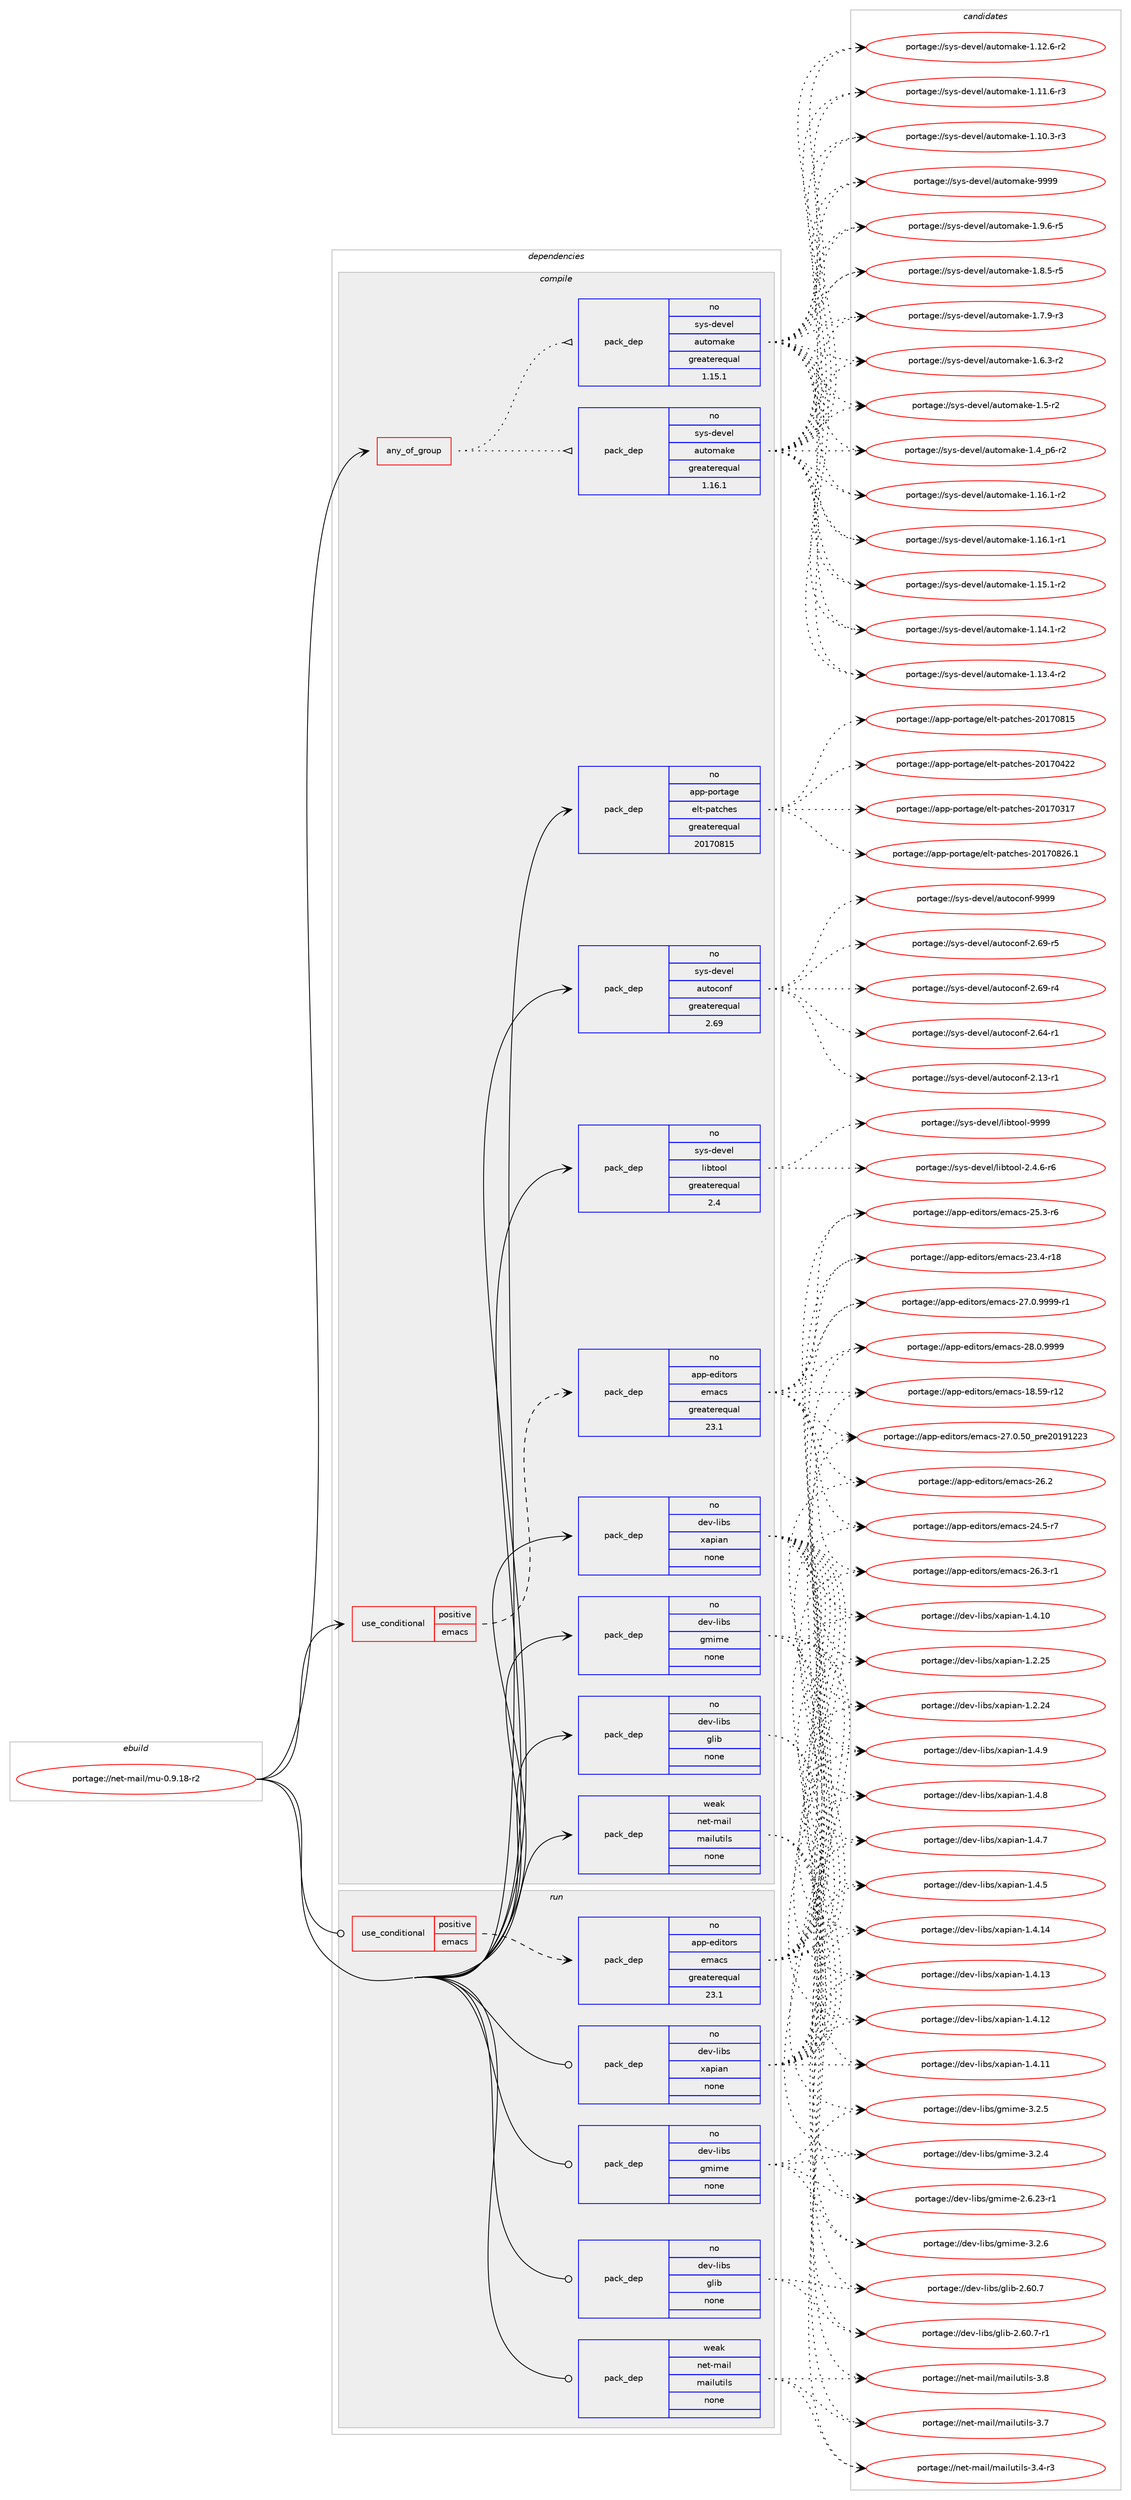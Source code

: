 digraph prolog {

# *************
# Graph options
# *************

newrank=true;
concentrate=true;
compound=true;
graph [rankdir=LR,fontname=Helvetica,fontsize=10,ranksep=1.5];#, ranksep=2.5, nodesep=0.2];
edge  [arrowhead=vee];
node  [fontname=Helvetica,fontsize=10];

# **********
# The ebuild
# **********

subgraph cluster_leftcol {
color=gray;
rank=same;
label=<<i>ebuild</i>>;
id [label="portage://net-mail/mu-0.9.18-r2", color=red, width=4, href="../net-mail/mu-0.9.18-r2.svg"];
}

# ****************
# The dependencies
# ****************

subgraph cluster_midcol {
color=gray;
label=<<i>dependencies</i>>;
subgraph cluster_compile {
fillcolor="#eeeeee";
style=filled;
label=<<i>compile</i>>;
subgraph any1944 {
dependency118069 [label=<<TABLE BORDER="0" CELLBORDER="1" CELLSPACING="0" CELLPADDING="4"><TR><TD CELLPADDING="10">any_of_group</TD></TR></TABLE>>, shape=none, color=red];subgraph pack91582 {
dependency118070 [label=<<TABLE BORDER="0" CELLBORDER="1" CELLSPACING="0" CELLPADDING="4" WIDTH="220"><TR><TD ROWSPAN="6" CELLPADDING="30">pack_dep</TD></TR><TR><TD WIDTH="110">no</TD></TR><TR><TD>sys-devel</TD></TR><TR><TD>automake</TD></TR><TR><TD>greaterequal</TD></TR><TR><TD>1.16.1</TD></TR></TABLE>>, shape=none, color=blue];
}
dependency118069:e -> dependency118070:w [weight=20,style="dotted",arrowhead="oinv"];
subgraph pack91583 {
dependency118071 [label=<<TABLE BORDER="0" CELLBORDER="1" CELLSPACING="0" CELLPADDING="4" WIDTH="220"><TR><TD ROWSPAN="6" CELLPADDING="30">pack_dep</TD></TR><TR><TD WIDTH="110">no</TD></TR><TR><TD>sys-devel</TD></TR><TR><TD>automake</TD></TR><TR><TD>greaterequal</TD></TR><TR><TD>1.15.1</TD></TR></TABLE>>, shape=none, color=blue];
}
dependency118069:e -> dependency118071:w [weight=20,style="dotted",arrowhead="oinv"];
}
id:e -> dependency118069:w [weight=20,style="solid",arrowhead="vee"];
subgraph cond24428 {
dependency118072 [label=<<TABLE BORDER="0" CELLBORDER="1" CELLSPACING="0" CELLPADDING="4"><TR><TD ROWSPAN="3" CELLPADDING="10">use_conditional</TD></TR><TR><TD>positive</TD></TR><TR><TD>emacs</TD></TR></TABLE>>, shape=none, color=red];
subgraph pack91584 {
dependency118073 [label=<<TABLE BORDER="0" CELLBORDER="1" CELLSPACING="0" CELLPADDING="4" WIDTH="220"><TR><TD ROWSPAN="6" CELLPADDING="30">pack_dep</TD></TR><TR><TD WIDTH="110">no</TD></TR><TR><TD>app-editors</TD></TR><TR><TD>emacs</TD></TR><TR><TD>greaterequal</TD></TR><TR><TD>23.1</TD></TR></TABLE>>, shape=none, color=blue];
}
dependency118072:e -> dependency118073:w [weight=20,style="dashed",arrowhead="vee"];
}
id:e -> dependency118072:w [weight=20,style="solid",arrowhead="vee"];
subgraph pack91585 {
dependency118074 [label=<<TABLE BORDER="0" CELLBORDER="1" CELLSPACING="0" CELLPADDING="4" WIDTH="220"><TR><TD ROWSPAN="6" CELLPADDING="30">pack_dep</TD></TR><TR><TD WIDTH="110">no</TD></TR><TR><TD>app-portage</TD></TR><TR><TD>elt-patches</TD></TR><TR><TD>greaterequal</TD></TR><TR><TD>20170815</TD></TR></TABLE>>, shape=none, color=blue];
}
id:e -> dependency118074:w [weight=20,style="solid",arrowhead="vee"];
subgraph pack91586 {
dependency118075 [label=<<TABLE BORDER="0" CELLBORDER="1" CELLSPACING="0" CELLPADDING="4" WIDTH="220"><TR><TD ROWSPAN="6" CELLPADDING="30">pack_dep</TD></TR><TR><TD WIDTH="110">no</TD></TR><TR><TD>dev-libs</TD></TR><TR><TD>glib</TD></TR><TR><TD>none</TD></TR><TR><TD></TD></TR></TABLE>>, shape=none, color=blue];
}
id:e -> dependency118075:w [weight=20,style="solid",arrowhead="vee"];
subgraph pack91587 {
dependency118076 [label=<<TABLE BORDER="0" CELLBORDER="1" CELLSPACING="0" CELLPADDING="4" WIDTH="220"><TR><TD ROWSPAN="6" CELLPADDING="30">pack_dep</TD></TR><TR><TD WIDTH="110">no</TD></TR><TR><TD>dev-libs</TD></TR><TR><TD>gmime</TD></TR><TR><TD>none</TD></TR><TR><TD></TD></TR></TABLE>>, shape=none, color=blue];
}
id:e -> dependency118076:w [weight=20,style="solid",arrowhead="vee"];
subgraph pack91588 {
dependency118077 [label=<<TABLE BORDER="0" CELLBORDER="1" CELLSPACING="0" CELLPADDING="4" WIDTH="220"><TR><TD ROWSPAN="6" CELLPADDING="30">pack_dep</TD></TR><TR><TD WIDTH="110">no</TD></TR><TR><TD>dev-libs</TD></TR><TR><TD>xapian</TD></TR><TR><TD>none</TD></TR><TR><TD></TD></TR></TABLE>>, shape=none, color=blue];
}
id:e -> dependency118077:w [weight=20,style="solid",arrowhead="vee"];
subgraph pack91589 {
dependency118078 [label=<<TABLE BORDER="0" CELLBORDER="1" CELLSPACING="0" CELLPADDING="4" WIDTH="220"><TR><TD ROWSPAN="6" CELLPADDING="30">pack_dep</TD></TR><TR><TD WIDTH="110">no</TD></TR><TR><TD>sys-devel</TD></TR><TR><TD>autoconf</TD></TR><TR><TD>greaterequal</TD></TR><TR><TD>2.69</TD></TR></TABLE>>, shape=none, color=blue];
}
id:e -> dependency118078:w [weight=20,style="solid",arrowhead="vee"];
subgraph pack91590 {
dependency118079 [label=<<TABLE BORDER="0" CELLBORDER="1" CELLSPACING="0" CELLPADDING="4" WIDTH="220"><TR><TD ROWSPAN="6" CELLPADDING="30">pack_dep</TD></TR><TR><TD WIDTH="110">no</TD></TR><TR><TD>sys-devel</TD></TR><TR><TD>libtool</TD></TR><TR><TD>greaterequal</TD></TR><TR><TD>2.4</TD></TR></TABLE>>, shape=none, color=blue];
}
id:e -> dependency118079:w [weight=20,style="solid",arrowhead="vee"];
subgraph pack91591 {
dependency118080 [label=<<TABLE BORDER="0" CELLBORDER="1" CELLSPACING="0" CELLPADDING="4" WIDTH="220"><TR><TD ROWSPAN="6" CELLPADDING="30">pack_dep</TD></TR><TR><TD WIDTH="110">weak</TD></TR><TR><TD>net-mail</TD></TR><TR><TD>mailutils</TD></TR><TR><TD>none</TD></TR><TR><TD></TD></TR></TABLE>>, shape=none, color=blue];
}
id:e -> dependency118080:w [weight=20,style="solid",arrowhead="vee"];
}
subgraph cluster_compileandrun {
fillcolor="#eeeeee";
style=filled;
label=<<i>compile and run</i>>;
}
subgraph cluster_run {
fillcolor="#eeeeee";
style=filled;
label=<<i>run</i>>;
subgraph cond24429 {
dependency118081 [label=<<TABLE BORDER="0" CELLBORDER="1" CELLSPACING="0" CELLPADDING="4"><TR><TD ROWSPAN="3" CELLPADDING="10">use_conditional</TD></TR><TR><TD>positive</TD></TR><TR><TD>emacs</TD></TR></TABLE>>, shape=none, color=red];
subgraph pack91592 {
dependency118082 [label=<<TABLE BORDER="0" CELLBORDER="1" CELLSPACING="0" CELLPADDING="4" WIDTH="220"><TR><TD ROWSPAN="6" CELLPADDING="30">pack_dep</TD></TR><TR><TD WIDTH="110">no</TD></TR><TR><TD>app-editors</TD></TR><TR><TD>emacs</TD></TR><TR><TD>greaterequal</TD></TR><TR><TD>23.1</TD></TR></TABLE>>, shape=none, color=blue];
}
dependency118081:e -> dependency118082:w [weight=20,style="dashed",arrowhead="vee"];
}
id:e -> dependency118081:w [weight=20,style="solid",arrowhead="odot"];
subgraph pack91593 {
dependency118083 [label=<<TABLE BORDER="0" CELLBORDER="1" CELLSPACING="0" CELLPADDING="4" WIDTH="220"><TR><TD ROWSPAN="6" CELLPADDING="30">pack_dep</TD></TR><TR><TD WIDTH="110">no</TD></TR><TR><TD>dev-libs</TD></TR><TR><TD>glib</TD></TR><TR><TD>none</TD></TR><TR><TD></TD></TR></TABLE>>, shape=none, color=blue];
}
id:e -> dependency118083:w [weight=20,style="solid",arrowhead="odot"];
subgraph pack91594 {
dependency118084 [label=<<TABLE BORDER="0" CELLBORDER="1" CELLSPACING="0" CELLPADDING="4" WIDTH="220"><TR><TD ROWSPAN="6" CELLPADDING="30">pack_dep</TD></TR><TR><TD WIDTH="110">no</TD></TR><TR><TD>dev-libs</TD></TR><TR><TD>gmime</TD></TR><TR><TD>none</TD></TR><TR><TD></TD></TR></TABLE>>, shape=none, color=blue];
}
id:e -> dependency118084:w [weight=20,style="solid",arrowhead="odot"];
subgraph pack91595 {
dependency118085 [label=<<TABLE BORDER="0" CELLBORDER="1" CELLSPACING="0" CELLPADDING="4" WIDTH="220"><TR><TD ROWSPAN="6" CELLPADDING="30">pack_dep</TD></TR><TR><TD WIDTH="110">no</TD></TR><TR><TD>dev-libs</TD></TR><TR><TD>xapian</TD></TR><TR><TD>none</TD></TR><TR><TD></TD></TR></TABLE>>, shape=none, color=blue];
}
id:e -> dependency118085:w [weight=20,style="solid",arrowhead="odot"];
subgraph pack91596 {
dependency118086 [label=<<TABLE BORDER="0" CELLBORDER="1" CELLSPACING="0" CELLPADDING="4" WIDTH="220"><TR><TD ROWSPAN="6" CELLPADDING="30">pack_dep</TD></TR><TR><TD WIDTH="110">weak</TD></TR><TR><TD>net-mail</TD></TR><TR><TD>mailutils</TD></TR><TR><TD>none</TD></TR><TR><TD></TD></TR></TABLE>>, shape=none, color=blue];
}
id:e -> dependency118086:w [weight=20,style="solid",arrowhead="odot"];
}
}

# **************
# The candidates
# **************

subgraph cluster_choices {
rank=same;
color=gray;
label=<<i>candidates</i>>;

subgraph choice91582 {
color=black;
nodesep=1;
choice115121115451001011181011084797117116111109971071014557575757 [label="portage://sys-devel/automake-9999", color=red, width=4,href="../sys-devel/automake-9999.svg"];
choice115121115451001011181011084797117116111109971071014549465746544511453 [label="portage://sys-devel/automake-1.9.6-r5", color=red, width=4,href="../sys-devel/automake-1.9.6-r5.svg"];
choice115121115451001011181011084797117116111109971071014549465646534511453 [label="portage://sys-devel/automake-1.8.5-r5", color=red, width=4,href="../sys-devel/automake-1.8.5-r5.svg"];
choice115121115451001011181011084797117116111109971071014549465546574511451 [label="portage://sys-devel/automake-1.7.9-r3", color=red, width=4,href="../sys-devel/automake-1.7.9-r3.svg"];
choice115121115451001011181011084797117116111109971071014549465446514511450 [label="portage://sys-devel/automake-1.6.3-r2", color=red, width=4,href="../sys-devel/automake-1.6.3-r2.svg"];
choice11512111545100101118101108479711711611110997107101454946534511450 [label="portage://sys-devel/automake-1.5-r2", color=red, width=4,href="../sys-devel/automake-1.5-r2.svg"];
choice115121115451001011181011084797117116111109971071014549465295112544511450 [label="portage://sys-devel/automake-1.4_p6-r2", color=red, width=4,href="../sys-devel/automake-1.4_p6-r2.svg"];
choice11512111545100101118101108479711711611110997107101454946495446494511450 [label="portage://sys-devel/automake-1.16.1-r2", color=red, width=4,href="../sys-devel/automake-1.16.1-r2.svg"];
choice11512111545100101118101108479711711611110997107101454946495446494511449 [label="portage://sys-devel/automake-1.16.1-r1", color=red, width=4,href="../sys-devel/automake-1.16.1-r1.svg"];
choice11512111545100101118101108479711711611110997107101454946495346494511450 [label="portage://sys-devel/automake-1.15.1-r2", color=red, width=4,href="../sys-devel/automake-1.15.1-r2.svg"];
choice11512111545100101118101108479711711611110997107101454946495246494511450 [label="portage://sys-devel/automake-1.14.1-r2", color=red, width=4,href="../sys-devel/automake-1.14.1-r2.svg"];
choice11512111545100101118101108479711711611110997107101454946495146524511450 [label="portage://sys-devel/automake-1.13.4-r2", color=red, width=4,href="../sys-devel/automake-1.13.4-r2.svg"];
choice11512111545100101118101108479711711611110997107101454946495046544511450 [label="portage://sys-devel/automake-1.12.6-r2", color=red, width=4,href="../sys-devel/automake-1.12.6-r2.svg"];
choice11512111545100101118101108479711711611110997107101454946494946544511451 [label="portage://sys-devel/automake-1.11.6-r3", color=red, width=4,href="../sys-devel/automake-1.11.6-r3.svg"];
choice11512111545100101118101108479711711611110997107101454946494846514511451 [label="portage://sys-devel/automake-1.10.3-r3", color=red, width=4,href="../sys-devel/automake-1.10.3-r3.svg"];
dependency118070:e -> choice115121115451001011181011084797117116111109971071014557575757:w [style=dotted,weight="100"];
dependency118070:e -> choice115121115451001011181011084797117116111109971071014549465746544511453:w [style=dotted,weight="100"];
dependency118070:e -> choice115121115451001011181011084797117116111109971071014549465646534511453:w [style=dotted,weight="100"];
dependency118070:e -> choice115121115451001011181011084797117116111109971071014549465546574511451:w [style=dotted,weight="100"];
dependency118070:e -> choice115121115451001011181011084797117116111109971071014549465446514511450:w [style=dotted,weight="100"];
dependency118070:e -> choice11512111545100101118101108479711711611110997107101454946534511450:w [style=dotted,weight="100"];
dependency118070:e -> choice115121115451001011181011084797117116111109971071014549465295112544511450:w [style=dotted,weight="100"];
dependency118070:e -> choice11512111545100101118101108479711711611110997107101454946495446494511450:w [style=dotted,weight="100"];
dependency118070:e -> choice11512111545100101118101108479711711611110997107101454946495446494511449:w [style=dotted,weight="100"];
dependency118070:e -> choice11512111545100101118101108479711711611110997107101454946495346494511450:w [style=dotted,weight="100"];
dependency118070:e -> choice11512111545100101118101108479711711611110997107101454946495246494511450:w [style=dotted,weight="100"];
dependency118070:e -> choice11512111545100101118101108479711711611110997107101454946495146524511450:w [style=dotted,weight="100"];
dependency118070:e -> choice11512111545100101118101108479711711611110997107101454946495046544511450:w [style=dotted,weight="100"];
dependency118070:e -> choice11512111545100101118101108479711711611110997107101454946494946544511451:w [style=dotted,weight="100"];
dependency118070:e -> choice11512111545100101118101108479711711611110997107101454946494846514511451:w [style=dotted,weight="100"];
}
subgraph choice91583 {
color=black;
nodesep=1;
choice115121115451001011181011084797117116111109971071014557575757 [label="portage://sys-devel/automake-9999", color=red, width=4,href="../sys-devel/automake-9999.svg"];
choice115121115451001011181011084797117116111109971071014549465746544511453 [label="portage://sys-devel/automake-1.9.6-r5", color=red, width=4,href="../sys-devel/automake-1.9.6-r5.svg"];
choice115121115451001011181011084797117116111109971071014549465646534511453 [label="portage://sys-devel/automake-1.8.5-r5", color=red, width=4,href="../sys-devel/automake-1.8.5-r5.svg"];
choice115121115451001011181011084797117116111109971071014549465546574511451 [label="portage://sys-devel/automake-1.7.9-r3", color=red, width=4,href="../sys-devel/automake-1.7.9-r3.svg"];
choice115121115451001011181011084797117116111109971071014549465446514511450 [label="portage://sys-devel/automake-1.6.3-r2", color=red, width=4,href="../sys-devel/automake-1.6.3-r2.svg"];
choice11512111545100101118101108479711711611110997107101454946534511450 [label="portage://sys-devel/automake-1.5-r2", color=red, width=4,href="../sys-devel/automake-1.5-r2.svg"];
choice115121115451001011181011084797117116111109971071014549465295112544511450 [label="portage://sys-devel/automake-1.4_p6-r2", color=red, width=4,href="../sys-devel/automake-1.4_p6-r2.svg"];
choice11512111545100101118101108479711711611110997107101454946495446494511450 [label="portage://sys-devel/automake-1.16.1-r2", color=red, width=4,href="../sys-devel/automake-1.16.1-r2.svg"];
choice11512111545100101118101108479711711611110997107101454946495446494511449 [label="portage://sys-devel/automake-1.16.1-r1", color=red, width=4,href="../sys-devel/automake-1.16.1-r1.svg"];
choice11512111545100101118101108479711711611110997107101454946495346494511450 [label="portage://sys-devel/automake-1.15.1-r2", color=red, width=4,href="../sys-devel/automake-1.15.1-r2.svg"];
choice11512111545100101118101108479711711611110997107101454946495246494511450 [label="portage://sys-devel/automake-1.14.1-r2", color=red, width=4,href="../sys-devel/automake-1.14.1-r2.svg"];
choice11512111545100101118101108479711711611110997107101454946495146524511450 [label="portage://sys-devel/automake-1.13.4-r2", color=red, width=4,href="../sys-devel/automake-1.13.4-r2.svg"];
choice11512111545100101118101108479711711611110997107101454946495046544511450 [label="portage://sys-devel/automake-1.12.6-r2", color=red, width=4,href="../sys-devel/automake-1.12.6-r2.svg"];
choice11512111545100101118101108479711711611110997107101454946494946544511451 [label="portage://sys-devel/automake-1.11.6-r3", color=red, width=4,href="../sys-devel/automake-1.11.6-r3.svg"];
choice11512111545100101118101108479711711611110997107101454946494846514511451 [label="portage://sys-devel/automake-1.10.3-r3", color=red, width=4,href="../sys-devel/automake-1.10.3-r3.svg"];
dependency118071:e -> choice115121115451001011181011084797117116111109971071014557575757:w [style=dotted,weight="100"];
dependency118071:e -> choice115121115451001011181011084797117116111109971071014549465746544511453:w [style=dotted,weight="100"];
dependency118071:e -> choice115121115451001011181011084797117116111109971071014549465646534511453:w [style=dotted,weight="100"];
dependency118071:e -> choice115121115451001011181011084797117116111109971071014549465546574511451:w [style=dotted,weight="100"];
dependency118071:e -> choice115121115451001011181011084797117116111109971071014549465446514511450:w [style=dotted,weight="100"];
dependency118071:e -> choice11512111545100101118101108479711711611110997107101454946534511450:w [style=dotted,weight="100"];
dependency118071:e -> choice115121115451001011181011084797117116111109971071014549465295112544511450:w [style=dotted,weight="100"];
dependency118071:e -> choice11512111545100101118101108479711711611110997107101454946495446494511450:w [style=dotted,weight="100"];
dependency118071:e -> choice11512111545100101118101108479711711611110997107101454946495446494511449:w [style=dotted,weight="100"];
dependency118071:e -> choice11512111545100101118101108479711711611110997107101454946495346494511450:w [style=dotted,weight="100"];
dependency118071:e -> choice11512111545100101118101108479711711611110997107101454946495246494511450:w [style=dotted,weight="100"];
dependency118071:e -> choice11512111545100101118101108479711711611110997107101454946495146524511450:w [style=dotted,weight="100"];
dependency118071:e -> choice11512111545100101118101108479711711611110997107101454946495046544511450:w [style=dotted,weight="100"];
dependency118071:e -> choice11512111545100101118101108479711711611110997107101454946494946544511451:w [style=dotted,weight="100"];
dependency118071:e -> choice11512111545100101118101108479711711611110997107101454946494846514511451:w [style=dotted,weight="100"];
}
subgraph choice91584 {
color=black;
nodesep=1;
choice971121124510110010511611111411547101109979911545505646484657575757 [label="portage://app-editors/emacs-28.0.9999", color=red, width=4,href="../app-editors/emacs-28.0.9999.svg"];
choice9711211245101100105116111114115471011099799115455055464846575757574511449 [label="portage://app-editors/emacs-27.0.9999-r1", color=red, width=4,href="../app-editors/emacs-27.0.9999-r1.svg"];
choice97112112451011001051161111141154710110997991154550554648465348951121141015048495749505051 [label="portage://app-editors/emacs-27.0.50_pre20191223", color=red, width=4,href="../app-editors/emacs-27.0.50_pre20191223.svg"];
choice971121124510110010511611111411547101109979911545505446514511449 [label="portage://app-editors/emacs-26.3-r1", color=red, width=4,href="../app-editors/emacs-26.3-r1.svg"];
choice97112112451011001051161111141154710110997991154550544650 [label="portage://app-editors/emacs-26.2", color=red, width=4,href="../app-editors/emacs-26.2.svg"];
choice971121124510110010511611111411547101109979911545505346514511454 [label="portage://app-editors/emacs-25.3-r6", color=red, width=4,href="../app-editors/emacs-25.3-r6.svg"];
choice971121124510110010511611111411547101109979911545505246534511455 [label="portage://app-editors/emacs-24.5-r7", color=red, width=4,href="../app-editors/emacs-24.5-r7.svg"];
choice97112112451011001051161111141154710110997991154550514652451144956 [label="portage://app-editors/emacs-23.4-r18", color=red, width=4,href="../app-editors/emacs-23.4-r18.svg"];
choice9711211245101100105116111114115471011099799115454956465357451144950 [label="portage://app-editors/emacs-18.59-r12", color=red, width=4,href="../app-editors/emacs-18.59-r12.svg"];
dependency118073:e -> choice971121124510110010511611111411547101109979911545505646484657575757:w [style=dotted,weight="100"];
dependency118073:e -> choice9711211245101100105116111114115471011099799115455055464846575757574511449:w [style=dotted,weight="100"];
dependency118073:e -> choice97112112451011001051161111141154710110997991154550554648465348951121141015048495749505051:w [style=dotted,weight="100"];
dependency118073:e -> choice971121124510110010511611111411547101109979911545505446514511449:w [style=dotted,weight="100"];
dependency118073:e -> choice97112112451011001051161111141154710110997991154550544650:w [style=dotted,weight="100"];
dependency118073:e -> choice971121124510110010511611111411547101109979911545505346514511454:w [style=dotted,weight="100"];
dependency118073:e -> choice971121124510110010511611111411547101109979911545505246534511455:w [style=dotted,weight="100"];
dependency118073:e -> choice97112112451011001051161111141154710110997991154550514652451144956:w [style=dotted,weight="100"];
dependency118073:e -> choice9711211245101100105116111114115471011099799115454956465357451144950:w [style=dotted,weight="100"];
}
subgraph choice91585 {
color=black;
nodesep=1;
choice971121124511211111411697103101471011081164511297116991041011154550484955485650544649 [label="portage://app-portage/elt-patches-20170826.1", color=red, width=4,href="../app-portage/elt-patches-20170826.1.svg"];
choice97112112451121111141169710310147101108116451129711699104101115455048495548564953 [label="portage://app-portage/elt-patches-20170815", color=red, width=4,href="../app-portage/elt-patches-20170815.svg"];
choice97112112451121111141169710310147101108116451129711699104101115455048495548525050 [label="portage://app-portage/elt-patches-20170422", color=red, width=4,href="../app-portage/elt-patches-20170422.svg"];
choice97112112451121111141169710310147101108116451129711699104101115455048495548514955 [label="portage://app-portage/elt-patches-20170317", color=red, width=4,href="../app-portage/elt-patches-20170317.svg"];
dependency118074:e -> choice971121124511211111411697103101471011081164511297116991041011154550484955485650544649:w [style=dotted,weight="100"];
dependency118074:e -> choice97112112451121111141169710310147101108116451129711699104101115455048495548564953:w [style=dotted,weight="100"];
dependency118074:e -> choice97112112451121111141169710310147101108116451129711699104101115455048495548525050:w [style=dotted,weight="100"];
dependency118074:e -> choice97112112451121111141169710310147101108116451129711699104101115455048495548514955:w [style=dotted,weight="100"];
}
subgraph choice91586 {
color=black;
nodesep=1;
choice10010111845108105981154710310810598455046544846554511449 [label="portage://dev-libs/glib-2.60.7-r1", color=red, width=4,href="../dev-libs/glib-2.60.7-r1.svg"];
choice1001011184510810598115471031081059845504654484655 [label="portage://dev-libs/glib-2.60.7", color=red, width=4,href="../dev-libs/glib-2.60.7.svg"];
dependency118075:e -> choice10010111845108105981154710310810598455046544846554511449:w [style=dotted,weight="100"];
dependency118075:e -> choice1001011184510810598115471031081059845504654484655:w [style=dotted,weight="100"];
}
subgraph choice91587 {
color=black;
nodesep=1;
choice100101118451081059811547103109105109101455146504654 [label="portage://dev-libs/gmime-3.2.6", color=red, width=4,href="../dev-libs/gmime-3.2.6.svg"];
choice100101118451081059811547103109105109101455146504653 [label="portage://dev-libs/gmime-3.2.5", color=red, width=4,href="../dev-libs/gmime-3.2.5.svg"];
choice100101118451081059811547103109105109101455146504652 [label="portage://dev-libs/gmime-3.2.4", color=red, width=4,href="../dev-libs/gmime-3.2.4.svg"];
choice100101118451081059811547103109105109101455046544650514511449 [label="portage://dev-libs/gmime-2.6.23-r1", color=red, width=4,href="../dev-libs/gmime-2.6.23-r1.svg"];
dependency118076:e -> choice100101118451081059811547103109105109101455146504654:w [style=dotted,weight="100"];
dependency118076:e -> choice100101118451081059811547103109105109101455146504653:w [style=dotted,weight="100"];
dependency118076:e -> choice100101118451081059811547103109105109101455146504652:w [style=dotted,weight="100"];
dependency118076:e -> choice100101118451081059811547103109105109101455046544650514511449:w [style=dotted,weight="100"];
}
subgraph choice91588 {
color=black;
nodesep=1;
choice1001011184510810598115471209711210597110454946524657 [label="portage://dev-libs/xapian-1.4.9", color=red, width=4,href="../dev-libs/xapian-1.4.9.svg"];
choice1001011184510810598115471209711210597110454946524656 [label="portage://dev-libs/xapian-1.4.8", color=red, width=4,href="../dev-libs/xapian-1.4.8.svg"];
choice1001011184510810598115471209711210597110454946524655 [label="portage://dev-libs/xapian-1.4.7", color=red, width=4,href="../dev-libs/xapian-1.4.7.svg"];
choice1001011184510810598115471209711210597110454946524653 [label="portage://dev-libs/xapian-1.4.5", color=red, width=4,href="../dev-libs/xapian-1.4.5.svg"];
choice100101118451081059811547120971121059711045494652464952 [label="portage://dev-libs/xapian-1.4.14", color=red, width=4,href="../dev-libs/xapian-1.4.14.svg"];
choice100101118451081059811547120971121059711045494652464951 [label="portage://dev-libs/xapian-1.4.13", color=red, width=4,href="../dev-libs/xapian-1.4.13.svg"];
choice100101118451081059811547120971121059711045494652464950 [label="portage://dev-libs/xapian-1.4.12", color=red, width=4,href="../dev-libs/xapian-1.4.12.svg"];
choice100101118451081059811547120971121059711045494652464949 [label="portage://dev-libs/xapian-1.4.11", color=red, width=4,href="../dev-libs/xapian-1.4.11.svg"];
choice100101118451081059811547120971121059711045494652464948 [label="portage://dev-libs/xapian-1.4.10", color=red, width=4,href="../dev-libs/xapian-1.4.10.svg"];
choice100101118451081059811547120971121059711045494650465053 [label="portage://dev-libs/xapian-1.2.25", color=red, width=4,href="../dev-libs/xapian-1.2.25.svg"];
choice100101118451081059811547120971121059711045494650465052 [label="portage://dev-libs/xapian-1.2.24", color=red, width=4,href="../dev-libs/xapian-1.2.24.svg"];
dependency118077:e -> choice1001011184510810598115471209711210597110454946524657:w [style=dotted,weight="100"];
dependency118077:e -> choice1001011184510810598115471209711210597110454946524656:w [style=dotted,weight="100"];
dependency118077:e -> choice1001011184510810598115471209711210597110454946524655:w [style=dotted,weight="100"];
dependency118077:e -> choice1001011184510810598115471209711210597110454946524653:w [style=dotted,weight="100"];
dependency118077:e -> choice100101118451081059811547120971121059711045494652464952:w [style=dotted,weight="100"];
dependency118077:e -> choice100101118451081059811547120971121059711045494652464951:w [style=dotted,weight="100"];
dependency118077:e -> choice100101118451081059811547120971121059711045494652464950:w [style=dotted,weight="100"];
dependency118077:e -> choice100101118451081059811547120971121059711045494652464949:w [style=dotted,weight="100"];
dependency118077:e -> choice100101118451081059811547120971121059711045494652464948:w [style=dotted,weight="100"];
dependency118077:e -> choice100101118451081059811547120971121059711045494650465053:w [style=dotted,weight="100"];
dependency118077:e -> choice100101118451081059811547120971121059711045494650465052:w [style=dotted,weight="100"];
}
subgraph choice91589 {
color=black;
nodesep=1;
choice115121115451001011181011084797117116111991111101024557575757 [label="portage://sys-devel/autoconf-9999", color=red, width=4,href="../sys-devel/autoconf-9999.svg"];
choice1151211154510010111810110847971171161119911111010245504654574511453 [label="portage://sys-devel/autoconf-2.69-r5", color=red, width=4,href="../sys-devel/autoconf-2.69-r5.svg"];
choice1151211154510010111810110847971171161119911111010245504654574511452 [label="portage://sys-devel/autoconf-2.69-r4", color=red, width=4,href="../sys-devel/autoconf-2.69-r4.svg"];
choice1151211154510010111810110847971171161119911111010245504654524511449 [label="portage://sys-devel/autoconf-2.64-r1", color=red, width=4,href="../sys-devel/autoconf-2.64-r1.svg"];
choice1151211154510010111810110847971171161119911111010245504649514511449 [label="portage://sys-devel/autoconf-2.13-r1", color=red, width=4,href="../sys-devel/autoconf-2.13-r1.svg"];
dependency118078:e -> choice115121115451001011181011084797117116111991111101024557575757:w [style=dotted,weight="100"];
dependency118078:e -> choice1151211154510010111810110847971171161119911111010245504654574511453:w [style=dotted,weight="100"];
dependency118078:e -> choice1151211154510010111810110847971171161119911111010245504654574511452:w [style=dotted,weight="100"];
dependency118078:e -> choice1151211154510010111810110847971171161119911111010245504654524511449:w [style=dotted,weight="100"];
dependency118078:e -> choice1151211154510010111810110847971171161119911111010245504649514511449:w [style=dotted,weight="100"];
}
subgraph choice91590 {
color=black;
nodesep=1;
choice1151211154510010111810110847108105981161111111084557575757 [label="portage://sys-devel/libtool-9999", color=red, width=4,href="../sys-devel/libtool-9999.svg"];
choice1151211154510010111810110847108105981161111111084550465246544511454 [label="portage://sys-devel/libtool-2.4.6-r6", color=red, width=4,href="../sys-devel/libtool-2.4.6-r6.svg"];
dependency118079:e -> choice1151211154510010111810110847108105981161111111084557575757:w [style=dotted,weight="100"];
dependency118079:e -> choice1151211154510010111810110847108105981161111111084550465246544511454:w [style=dotted,weight="100"];
}
subgraph choice91591 {
color=black;
nodesep=1;
choice1101011164510997105108471099710510811711610510811545514656 [label="portage://net-mail/mailutils-3.8", color=red, width=4,href="../net-mail/mailutils-3.8.svg"];
choice1101011164510997105108471099710510811711610510811545514655 [label="portage://net-mail/mailutils-3.7", color=red, width=4,href="../net-mail/mailutils-3.7.svg"];
choice11010111645109971051084710997105108117116105108115455146524511451 [label="portage://net-mail/mailutils-3.4-r3", color=red, width=4,href="../net-mail/mailutils-3.4-r3.svg"];
dependency118080:e -> choice1101011164510997105108471099710510811711610510811545514656:w [style=dotted,weight="100"];
dependency118080:e -> choice1101011164510997105108471099710510811711610510811545514655:w [style=dotted,weight="100"];
dependency118080:e -> choice11010111645109971051084710997105108117116105108115455146524511451:w [style=dotted,weight="100"];
}
subgraph choice91592 {
color=black;
nodesep=1;
choice971121124510110010511611111411547101109979911545505646484657575757 [label="portage://app-editors/emacs-28.0.9999", color=red, width=4,href="../app-editors/emacs-28.0.9999.svg"];
choice9711211245101100105116111114115471011099799115455055464846575757574511449 [label="portage://app-editors/emacs-27.0.9999-r1", color=red, width=4,href="../app-editors/emacs-27.0.9999-r1.svg"];
choice97112112451011001051161111141154710110997991154550554648465348951121141015048495749505051 [label="portage://app-editors/emacs-27.0.50_pre20191223", color=red, width=4,href="../app-editors/emacs-27.0.50_pre20191223.svg"];
choice971121124510110010511611111411547101109979911545505446514511449 [label="portage://app-editors/emacs-26.3-r1", color=red, width=4,href="../app-editors/emacs-26.3-r1.svg"];
choice97112112451011001051161111141154710110997991154550544650 [label="portage://app-editors/emacs-26.2", color=red, width=4,href="../app-editors/emacs-26.2.svg"];
choice971121124510110010511611111411547101109979911545505346514511454 [label="portage://app-editors/emacs-25.3-r6", color=red, width=4,href="../app-editors/emacs-25.3-r6.svg"];
choice971121124510110010511611111411547101109979911545505246534511455 [label="portage://app-editors/emacs-24.5-r7", color=red, width=4,href="../app-editors/emacs-24.5-r7.svg"];
choice97112112451011001051161111141154710110997991154550514652451144956 [label="portage://app-editors/emacs-23.4-r18", color=red, width=4,href="../app-editors/emacs-23.4-r18.svg"];
choice9711211245101100105116111114115471011099799115454956465357451144950 [label="portage://app-editors/emacs-18.59-r12", color=red, width=4,href="../app-editors/emacs-18.59-r12.svg"];
dependency118082:e -> choice971121124510110010511611111411547101109979911545505646484657575757:w [style=dotted,weight="100"];
dependency118082:e -> choice9711211245101100105116111114115471011099799115455055464846575757574511449:w [style=dotted,weight="100"];
dependency118082:e -> choice97112112451011001051161111141154710110997991154550554648465348951121141015048495749505051:w [style=dotted,weight="100"];
dependency118082:e -> choice971121124510110010511611111411547101109979911545505446514511449:w [style=dotted,weight="100"];
dependency118082:e -> choice97112112451011001051161111141154710110997991154550544650:w [style=dotted,weight="100"];
dependency118082:e -> choice971121124510110010511611111411547101109979911545505346514511454:w [style=dotted,weight="100"];
dependency118082:e -> choice971121124510110010511611111411547101109979911545505246534511455:w [style=dotted,weight="100"];
dependency118082:e -> choice97112112451011001051161111141154710110997991154550514652451144956:w [style=dotted,weight="100"];
dependency118082:e -> choice9711211245101100105116111114115471011099799115454956465357451144950:w [style=dotted,weight="100"];
}
subgraph choice91593 {
color=black;
nodesep=1;
choice10010111845108105981154710310810598455046544846554511449 [label="portage://dev-libs/glib-2.60.7-r1", color=red, width=4,href="../dev-libs/glib-2.60.7-r1.svg"];
choice1001011184510810598115471031081059845504654484655 [label="portage://dev-libs/glib-2.60.7", color=red, width=4,href="../dev-libs/glib-2.60.7.svg"];
dependency118083:e -> choice10010111845108105981154710310810598455046544846554511449:w [style=dotted,weight="100"];
dependency118083:e -> choice1001011184510810598115471031081059845504654484655:w [style=dotted,weight="100"];
}
subgraph choice91594 {
color=black;
nodesep=1;
choice100101118451081059811547103109105109101455146504654 [label="portage://dev-libs/gmime-3.2.6", color=red, width=4,href="../dev-libs/gmime-3.2.6.svg"];
choice100101118451081059811547103109105109101455146504653 [label="portage://dev-libs/gmime-3.2.5", color=red, width=4,href="../dev-libs/gmime-3.2.5.svg"];
choice100101118451081059811547103109105109101455146504652 [label="portage://dev-libs/gmime-3.2.4", color=red, width=4,href="../dev-libs/gmime-3.2.4.svg"];
choice100101118451081059811547103109105109101455046544650514511449 [label="portage://dev-libs/gmime-2.6.23-r1", color=red, width=4,href="../dev-libs/gmime-2.6.23-r1.svg"];
dependency118084:e -> choice100101118451081059811547103109105109101455146504654:w [style=dotted,weight="100"];
dependency118084:e -> choice100101118451081059811547103109105109101455146504653:w [style=dotted,weight="100"];
dependency118084:e -> choice100101118451081059811547103109105109101455146504652:w [style=dotted,weight="100"];
dependency118084:e -> choice100101118451081059811547103109105109101455046544650514511449:w [style=dotted,weight="100"];
}
subgraph choice91595 {
color=black;
nodesep=1;
choice1001011184510810598115471209711210597110454946524657 [label="portage://dev-libs/xapian-1.4.9", color=red, width=4,href="../dev-libs/xapian-1.4.9.svg"];
choice1001011184510810598115471209711210597110454946524656 [label="portage://dev-libs/xapian-1.4.8", color=red, width=4,href="../dev-libs/xapian-1.4.8.svg"];
choice1001011184510810598115471209711210597110454946524655 [label="portage://dev-libs/xapian-1.4.7", color=red, width=4,href="../dev-libs/xapian-1.4.7.svg"];
choice1001011184510810598115471209711210597110454946524653 [label="portage://dev-libs/xapian-1.4.5", color=red, width=4,href="../dev-libs/xapian-1.4.5.svg"];
choice100101118451081059811547120971121059711045494652464952 [label="portage://dev-libs/xapian-1.4.14", color=red, width=4,href="../dev-libs/xapian-1.4.14.svg"];
choice100101118451081059811547120971121059711045494652464951 [label="portage://dev-libs/xapian-1.4.13", color=red, width=4,href="../dev-libs/xapian-1.4.13.svg"];
choice100101118451081059811547120971121059711045494652464950 [label="portage://dev-libs/xapian-1.4.12", color=red, width=4,href="../dev-libs/xapian-1.4.12.svg"];
choice100101118451081059811547120971121059711045494652464949 [label="portage://dev-libs/xapian-1.4.11", color=red, width=4,href="../dev-libs/xapian-1.4.11.svg"];
choice100101118451081059811547120971121059711045494652464948 [label="portage://dev-libs/xapian-1.4.10", color=red, width=4,href="../dev-libs/xapian-1.4.10.svg"];
choice100101118451081059811547120971121059711045494650465053 [label="portage://dev-libs/xapian-1.2.25", color=red, width=4,href="../dev-libs/xapian-1.2.25.svg"];
choice100101118451081059811547120971121059711045494650465052 [label="portage://dev-libs/xapian-1.2.24", color=red, width=4,href="../dev-libs/xapian-1.2.24.svg"];
dependency118085:e -> choice1001011184510810598115471209711210597110454946524657:w [style=dotted,weight="100"];
dependency118085:e -> choice1001011184510810598115471209711210597110454946524656:w [style=dotted,weight="100"];
dependency118085:e -> choice1001011184510810598115471209711210597110454946524655:w [style=dotted,weight="100"];
dependency118085:e -> choice1001011184510810598115471209711210597110454946524653:w [style=dotted,weight="100"];
dependency118085:e -> choice100101118451081059811547120971121059711045494652464952:w [style=dotted,weight="100"];
dependency118085:e -> choice100101118451081059811547120971121059711045494652464951:w [style=dotted,weight="100"];
dependency118085:e -> choice100101118451081059811547120971121059711045494652464950:w [style=dotted,weight="100"];
dependency118085:e -> choice100101118451081059811547120971121059711045494652464949:w [style=dotted,weight="100"];
dependency118085:e -> choice100101118451081059811547120971121059711045494652464948:w [style=dotted,weight="100"];
dependency118085:e -> choice100101118451081059811547120971121059711045494650465053:w [style=dotted,weight="100"];
dependency118085:e -> choice100101118451081059811547120971121059711045494650465052:w [style=dotted,weight="100"];
}
subgraph choice91596 {
color=black;
nodesep=1;
choice1101011164510997105108471099710510811711610510811545514656 [label="portage://net-mail/mailutils-3.8", color=red, width=4,href="../net-mail/mailutils-3.8.svg"];
choice1101011164510997105108471099710510811711610510811545514655 [label="portage://net-mail/mailutils-3.7", color=red, width=4,href="../net-mail/mailutils-3.7.svg"];
choice11010111645109971051084710997105108117116105108115455146524511451 [label="portage://net-mail/mailutils-3.4-r3", color=red, width=4,href="../net-mail/mailutils-3.4-r3.svg"];
dependency118086:e -> choice1101011164510997105108471099710510811711610510811545514656:w [style=dotted,weight="100"];
dependency118086:e -> choice1101011164510997105108471099710510811711610510811545514655:w [style=dotted,weight="100"];
dependency118086:e -> choice11010111645109971051084710997105108117116105108115455146524511451:w [style=dotted,weight="100"];
}
}

}
